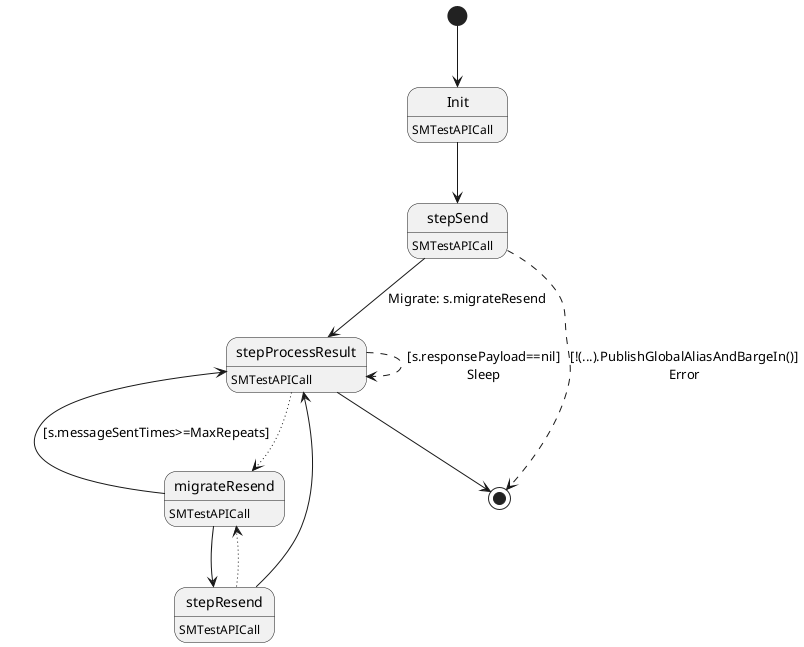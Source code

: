 @startuml
state "Init" as T00_S001
T00_S001 : SMTestAPICall
[*] --> T00_S001
T00_S001 --> T00_S002
state "migrateResend" as T00_S004
T00_S004 : SMTestAPICall
T00_S004 --> T00_S005 : [s.messageSentTimes>=MaxRepeats]
T00_S004 --> T00_S003
state "stepProcessResult" as T00_S005
T00_S005 : SMTestAPICall
T00_S005 --[dotted]> T00_S004
T00_S005 --[dashed]> T00_S005 : [s.responsePayload==nil]\nSleep
T00_S005 --> [*]
state "stepResend" as T00_S003
T00_S003 : SMTestAPICall
T00_S003 --[dotted]> T00_S004
T00_S003 --> T00_S005
state "stepSend" as T00_S002
T00_S002 : SMTestAPICall
T00_S002 --[dashed]> [*] : [!(...).PublishGlobalAliasAndBargeIn()]\nError
T00_S002 --> T00_S005 : Migrate: s.migrateResend
@enduml
